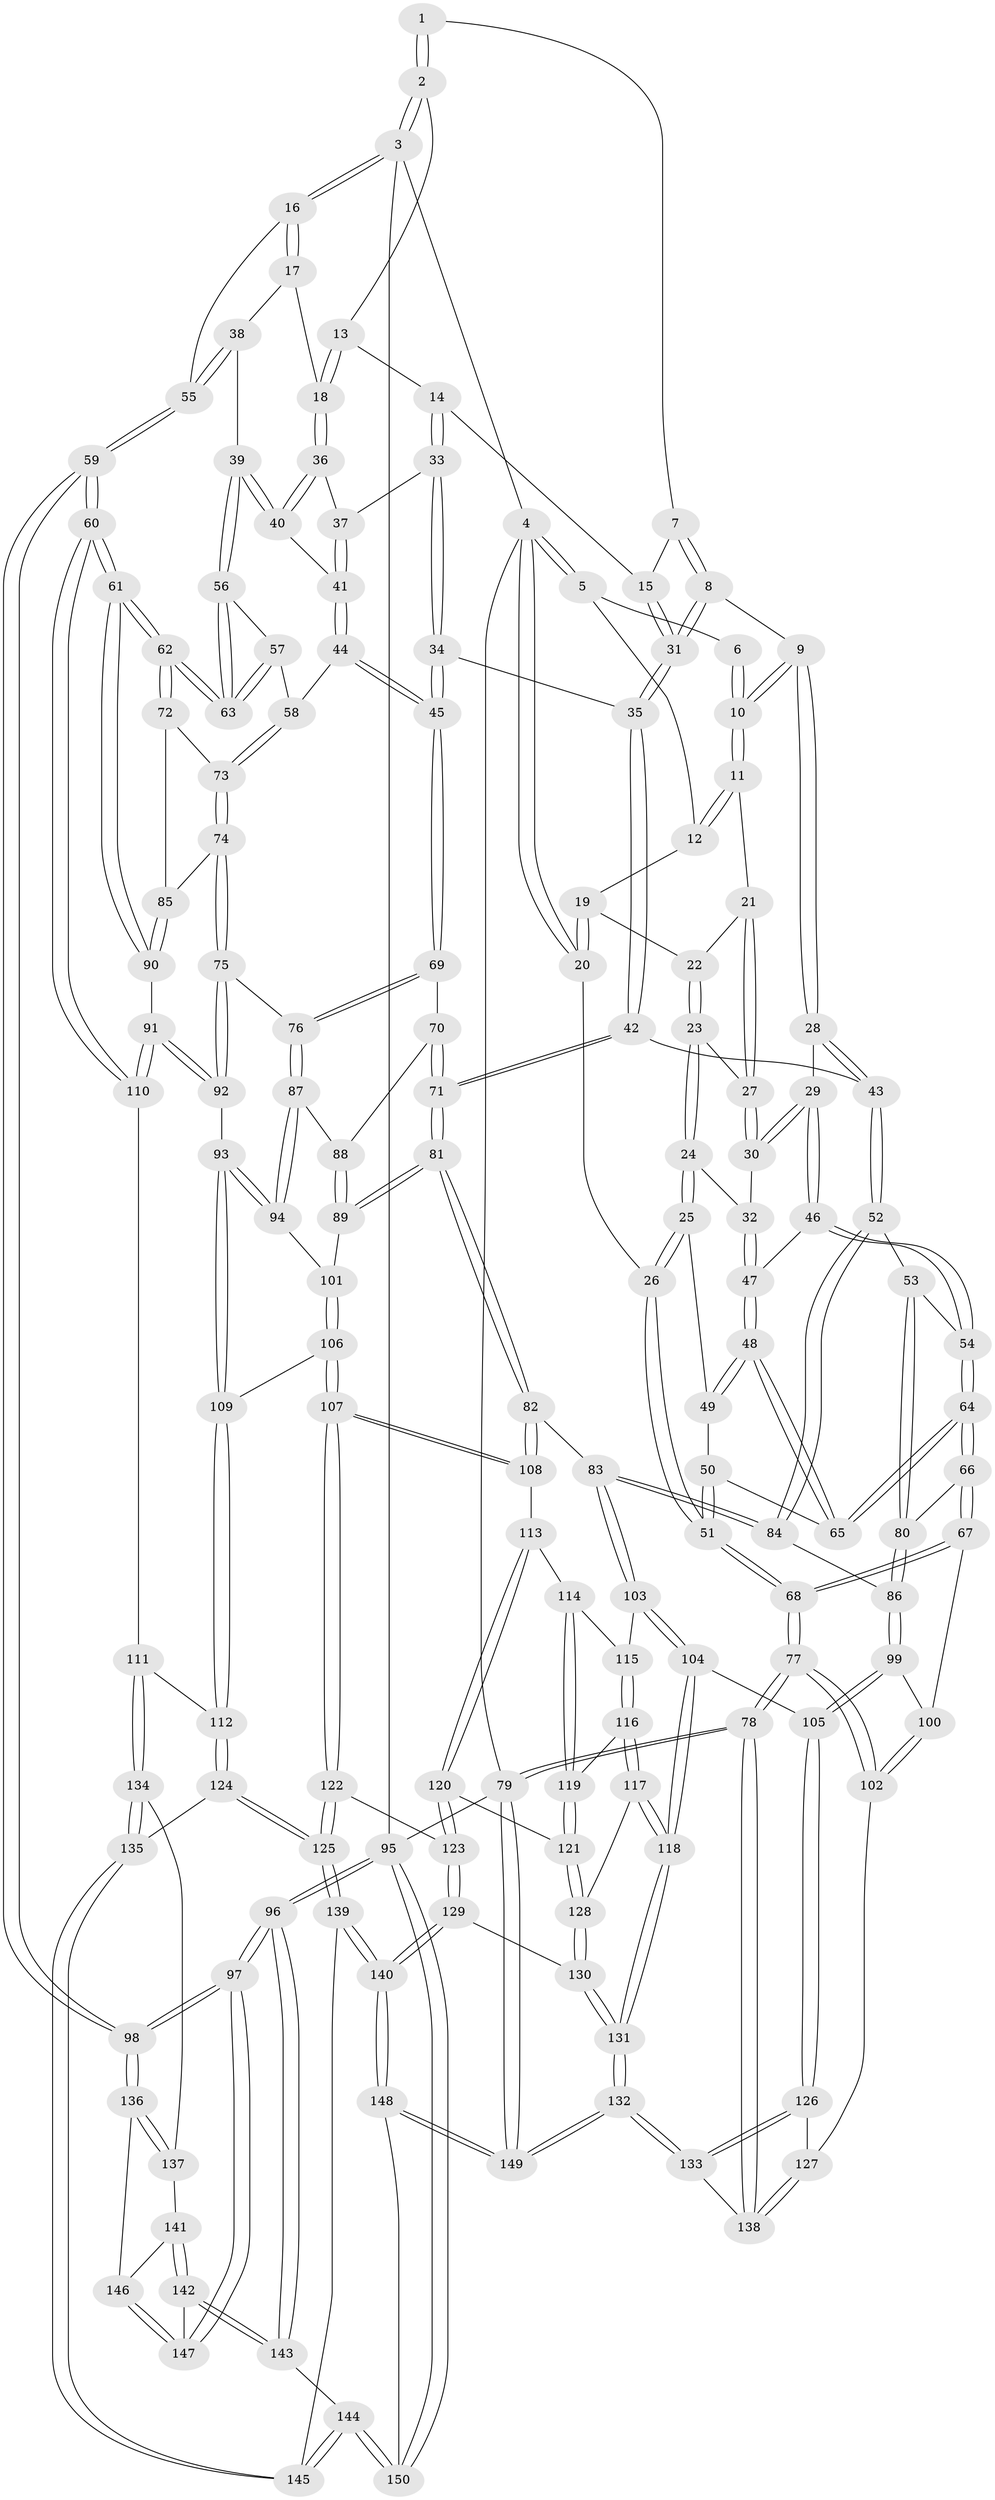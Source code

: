 // Generated by graph-tools (version 1.1) at 2025/17/03/09/25 04:17:17]
// undirected, 150 vertices, 372 edges
graph export_dot {
graph [start="1"]
  node [color=gray90,style=filled];
  1 [pos="+0.6514262388578754+0"];
  2 [pos="+0.9174697771610993+0"];
  3 [pos="+1+0"];
  4 [pos="+0+0"];
  5 [pos="+0.008358837336997294+0"];
  6 [pos="+0.3966055694257579+0"];
  7 [pos="+0.641644009438642+0"];
  8 [pos="+0.4896417464701307+0.15622239558117826"];
  9 [pos="+0.43013838265430504+0.13853507065863874"];
  10 [pos="+0.3813272959309731+0.05015730622315765"];
  11 [pos="+0.29614231720610196+0.07477398769232549"];
  12 [pos="+0.23300851412397008+0.0502070860341502"];
  13 [pos="+0.8581688221897482+0"];
  14 [pos="+0.7498541444732127+0.14444273337529576"];
  15 [pos="+0.6693271505487731+0.08459444327650609"];
  16 [pos="+1+0"];
  17 [pos="+0.8902121425975181+0.1613478325789542"];
  18 [pos="+0.8788058640599743+0.1630876309474753"];
  19 [pos="+0.17791182032806413+0.06506211387417286"];
  20 [pos="+0+0"];
  21 [pos="+0.2856145648211376+0.08525409272053547"];
  22 [pos="+0.1909735323313061+0.09579150708931519"];
  23 [pos="+0.19344608538351019+0.1296572997896417"];
  24 [pos="+0.06027056135307788+0.18317663784374522"];
  25 [pos="+0.0004941872528186281+0.1608094228222879"];
  26 [pos="+0+0"];
  27 [pos="+0.23788111569860995+0.14375390922506145"];
  28 [pos="+0.3340025349305137+0.263485285924592"];
  29 [pos="+0.29585192862711646+0.2631846497067629"];
  30 [pos="+0.2402218764742859+0.17788490763789472"];
  31 [pos="+0.5202315450490601+0.1762067294474653"];
  32 [pos="+0.10158022590577134+0.2116940271917173"];
  33 [pos="+0.7636682256511477+0.17931997788153425"];
  34 [pos="+0.6536313289736788+0.30981848129426875"];
  35 [pos="+0.5923003389331252+0.296452302155066"];
  36 [pos="+0.8462936175773981+0.1851193968442253"];
  37 [pos="+0.8120359552461378+0.18834966206501155"];
  38 [pos="+1+0.255081819887216"];
  39 [pos="+0.9274381747554414+0.3065147882417343"];
  40 [pos="+0.9253282455451881+0.3055005790095605"];
  41 [pos="+0.8322309705769142+0.3253419062537427"];
  42 [pos="+0.47720276679671025+0.3998765325763753"];
  43 [pos="+0.3842285281279509+0.362967095012538"];
  44 [pos="+0.7825766648163096+0.3775289768764143"];
  45 [pos="+0.7058883380943366+0.3817564260323949"];
  46 [pos="+0.21931949326716693+0.30147573804696126"];
  47 [pos="+0.16368680668177674+0.28034527529909514"];
  48 [pos="+0.09218333678384044+0.3715418626867368"];
  49 [pos="+0.03123439021701892+0.25496617881529937"];
  50 [pos="+0.032710400809285195+0.37550394636549406"];
  51 [pos="+0+0.40656780898782696"];
  52 [pos="+0.2998967613320703+0.44474402938541757"];
  53 [pos="+0.2872498502986355+0.44122692304436617"];
  54 [pos="+0.21715153149999272+0.33825467150733773"];
  55 [pos="+1+0.23866129358495075"];
  56 [pos="+0.9271209772607574+0.33488901781443875"];
  57 [pos="+0.8386646094059311+0.3916200476544616"];
  58 [pos="+0.8128979356939254+0.39512541618394964"];
  59 [pos="+1+0.5892836187032602"];
  60 [pos="+1+0.5745084185893577"];
  61 [pos="+1+0.5239689576806164"];
  62 [pos="+0.9777238306949523+0.47225036372530177"];
  63 [pos="+0.9403365582419712+0.4045068763044639"];
  64 [pos="+0.12551977322737187+0.46808313481233804"];
  65 [pos="+0.0885024198209031+0.3885416116856936"];
  66 [pos="+0.12564888064698074+0.47279617915602584"];
  67 [pos="+0.11057519100286108+0.48218155199498147"];
  68 [pos="+0+0.4455310281208255"];
  69 [pos="+0.7051367737271982+0.389110065272955"];
  70 [pos="+0.6755406626218438+0.4435284859498083"];
  71 [pos="+0.48753982433749143+0.496927652271166"];
  72 [pos="+0.8842818431732392+0.4683740382581229"];
  73 [pos="+0.8517210248810346+0.4526461591792345"];
  74 [pos="+0.8002727398156366+0.5031825204101316"];
  75 [pos="+0.7777959652222818+0.5057543569609463"];
  76 [pos="+0.7633861767646112+0.4844761108118321"];
  77 [pos="+0+0.6711621645827487"];
  78 [pos="+0+0.8613356123538036"];
  79 [pos="+0+1"];
  80 [pos="+0.1427444949161345+0.4812061575405531"];
  81 [pos="+0.4823604686761867+0.5404497304160591"];
  82 [pos="+0.46587563614398936+0.5631167067515307"];
  83 [pos="+0.3634905587024693+0.5633901730863128"];
  84 [pos="+0.32672724347660503+0.5365271757432657"];
  85 [pos="+0.844176758115155+0.526064537324059"];
  86 [pos="+0.20740914703303726+0.5676683578605153"];
  87 [pos="+0.6815554258862648+0.5548516100559938"];
  88 [pos="+0.6660097105833783+0.49161669767290617"];
  89 [pos="+0.5421206747726003+0.5477112886245455"];
  90 [pos="+0.8480338976094516+0.5369174909801183"];
  91 [pos="+0.8337887561487086+0.6129592788426249"];
  92 [pos="+0.758664081341023+0.5858820050901552"];
  93 [pos="+0.709564988224444+0.6022643380084521"];
  94 [pos="+0.6884592403587196+0.5886612472554807"];
  95 [pos="+1+1"];
  96 [pos="+1+1"];
  97 [pos="+1+1"];
  98 [pos="+1+0.606643589963309"];
  99 [pos="+0.19381201214724025+0.6607690001378592"];
  100 [pos="+0.06820419240116714+0.5703985062042629"];
  101 [pos="+0.6413213674720649+0.5951003671351172"];
  102 [pos="+0+0.6733243747403007"];
  103 [pos="+0.3202501363619679+0.643046906080311"];
  104 [pos="+0.21672137725992324+0.6922463199131319"];
  105 [pos="+0.19725331709850333+0.6876619155221572"];
  106 [pos="+0.5954523286811146+0.6630820968611728"];
  107 [pos="+0.5610174670481798+0.6918754114624822"];
  108 [pos="+0.47511669029281256+0.6060927311647692"];
  109 [pos="+0.7068208825406924+0.6702931622675008"];
  110 [pos="+0.8464066036117597+0.6248804301003286"];
  111 [pos="+0.8225455877231747+0.7368802517512006"];
  112 [pos="+0.7155695815231248+0.72889292909188"];
  113 [pos="+0.4536087978029797+0.6482185994703471"];
  114 [pos="+0.3717927060164828+0.690337080348366"];
  115 [pos="+0.3344339209523139+0.6634680351692052"];
  116 [pos="+0.33204044673415584+0.7368126234987528"];
  117 [pos="+0.31057725516758644+0.7657161552488757"];
  118 [pos="+0.2927948801319097+0.7678137754694127"];
  119 [pos="+0.37277933638657795+0.7131681495651007"];
  120 [pos="+0.4374732287388685+0.7345569716459764"];
  121 [pos="+0.4049841155706279+0.738229857912152"];
  122 [pos="+0.5681129471443764+0.7189158733845328"];
  123 [pos="+0.465312203224783+0.774466331647411"];
  124 [pos="+0.6500677041358238+0.7922100682509686"];
  125 [pos="+0.6430023354286202+0.7985587240135918"];
  126 [pos="+0.1367065024203501+0.7329845495612323"];
  127 [pos="+0.0032405429660070043+0.6973467848021221"];
  128 [pos="+0.3598958136093297+0.7859436441025675"];
  129 [pos="+0.4569297730027784+0.8575521691330971"];
  130 [pos="+0.40543119810295986+0.8528281940651703"];
  131 [pos="+0.24201103931351645+0.9439149533309635"];
  132 [pos="+0.19454109166866512+1"];
  133 [pos="+0.15037886075944876+0.9087608629057132"];
  134 [pos="+0.8318755141953328+0.7472370129834467"];
  135 [pos="+0.8247308887424192+0.821817931578463"];
  136 [pos="+1+0.6496445061650709"];
  137 [pos="+0.912527486446324+0.7536129847557066"];
  138 [pos="+0.0453285990630006+0.8580523980543614"];
  139 [pos="+0.6376663366488491+0.8436253771046075"];
  140 [pos="+0.5563692884349346+0.9501198660929497"];
  141 [pos="+0.9254136518831203+0.8340666931786045"];
  142 [pos="+0.9057364637174408+0.8921301423696518"];
  143 [pos="+0.868573844972956+0.9167729894132305"];
  144 [pos="+0.8414159657791234+0.929271440318611"];
  145 [pos="+0.8223070934990054+0.902771513670023"];
  146 [pos="+0.9756986807525192+0.8232304294780399"];
  147 [pos="+0.9844303356826495+0.8904904411696029"];
  148 [pos="+0.5500395649466644+1"];
  149 [pos="+0.17250864416767256+1"];
  150 [pos="+0.8027766052004284+1"];
  1 -- 2;
  1 -- 2;
  1 -- 7;
  2 -- 3;
  2 -- 3;
  2 -- 13;
  3 -- 4;
  3 -- 16;
  3 -- 16;
  3 -- 95;
  4 -- 5;
  4 -- 5;
  4 -- 20;
  4 -- 20;
  4 -- 79;
  5 -- 6;
  5 -- 12;
  6 -- 10;
  6 -- 10;
  7 -- 8;
  7 -- 8;
  7 -- 15;
  8 -- 9;
  8 -- 31;
  8 -- 31;
  9 -- 10;
  9 -- 10;
  9 -- 28;
  9 -- 28;
  10 -- 11;
  10 -- 11;
  11 -- 12;
  11 -- 12;
  11 -- 21;
  12 -- 19;
  13 -- 14;
  13 -- 18;
  13 -- 18;
  14 -- 15;
  14 -- 33;
  14 -- 33;
  15 -- 31;
  15 -- 31;
  16 -- 17;
  16 -- 17;
  16 -- 55;
  17 -- 18;
  17 -- 38;
  18 -- 36;
  18 -- 36;
  19 -- 20;
  19 -- 20;
  19 -- 22;
  20 -- 26;
  21 -- 22;
  21 -- 27;
  21 -- 27;
  22 -- 23;
  22 -- 23;
  23 -- 24;
  23 -- 24;
  23 -- 27;
  24 -- 25;
  24 -- 25;
  24 -- 32;
  25 -- 26;
  25 -- 26;
  25 -- 49;
  26 -- 51;
  26 -- 51;
  27 -- 30;
  27 -- 30;
  28 -- 29;
  28 -- 43;
  28 -- 43;
  29 -- 30;
  29 -- 30;
  29 -- 46;
  29 -- 46;
  30 -- 32;
  31 -- 35;
  31 -- 35;
  32 -- 47;
  32 -- 47;
  33 -- 34;
  33 -- 34;
  33 -- 37;
  34 -- 35;
  34 -- 45;
  34 -- 45;
  35 -- 42;
  35 -- 42;
  36 -- 37;
  36 -- 40;
  36 -- 40;
  37 -- 41;
  37 -- 41;
  38 -- 39;
  38 -- 55;
  38 -- 55;
  39 -- 40;
  39 -- 40;
  39 -- 56;
  39 -- 56;
  40 -- 41;
  41 -- 44;
  41 -- 44;
  42 -- 43;
  42 -- 71;
  42 -- 71;
  43 -- 52;
  43 -- 52;
  44 -- 45;
  44 -- 45;
  44 -- 58;
  45 -- 69;
  45 -- 69;
  46 -- 47;
  46 -- 54;
  46 -- 54;
  47 -- 48;
  47 -- 48;
  48 -- 49;
  48 -- 49;
  48 -- 65;
  48 -- 65;
  49 -- 50;
  50 -- 51;
  50 -- 51;
  50 -- 65;
  51 -- 68;
  51 -- 68;
  52 -- 53;
  52 -- 84;
  52 -- 84;
  53 -- 54;
  53 -- 80;
  53 -- 80;
  54 -- 64;
  54 -- 64;
  55 -- 59;
  55 -- 59;
  56 -- 57;
  56 -- 63;
  56 -- 63;
  57 -- 58;
  57 -- 63;
  57 -- 63;
  58 -- 73;
  58 -- 73;
  59 -- 60;
  59 -- 60;
  59 -- 98;
  59 -- 98;
  60 -- 61;
  60 -- 61;
  60 -- 110;
  60 -- 110;
  61 -- 62;
  61 -- 62;
  61 -- 90;
  61 -- 90;
  62 -- 63;
  62 -- 63;
  62 -- 72;
  62 -- 72;
  64 -- 65;
  64 -- 65;
  64 -- 66;
  64 -- 66;
  66 -- 67;
  66 -- 67;
  66 -- 80;
  67 -- 68;
  67 -- 68;
  67 -- 100;
  68 -- 77;
  68 -- 77;
  69 -- 70;
  69 -- 76;
  69 -- 76;
  70 -- 71;
  70 -- 71;
  70 -- 88;
  71 -- 81;
  71 -- 81;
  72 -- 73;
  72 -- 85;
  73 -- 74;
  73 -- 74;
  74 -- 75;
  74 -- 75;
  74 -- 85;
  75 -- 76;
  75 -- 92;
  75 -- 92;
  76 -- 87;
  76 -- 87;
  77 -- 78;
  77 -- 78;
  77 -- 102;
  77 -- 102;
  78 -- 79;
  78 -- 79;
  78 -- 138;
  78 -- 138;
  79 -- 149;
  79 -- 149;
  79 -- 95;
  80 -- 86;
  80 -- 86;
  81 -- 82;
  81 -- 82;
  81 -- 89;
  81 -- 89;
  82 -- 83;
  82 -- 108;
  82 -- 108;
  83 -- 84;
  83 -- 84;
  83 -- 103;
  83 -- 103;
  84 -- 86;
  85 -- 90;
  85 -- 90;
  86 -- 99;
  86 -- 99;
  87 -- 88;
  87 -- 94;
  87 -- 94;
  88 -- 89;
  88 -- 89;
  89 -- 101;
  90 -- 91;
  91 -- 92;
  91 -- 92;
  91 -- 110;
  91 -- 110;
  92 -- 93;
  93 -- 94;
  93 -- 94;
  93 -- 109;
  93 -- 109;
  94 -- 101;
  95 -- 96;
  95 -- 96;
  95 -- 150;
  95 -- 150;
  96 -- 97;
  96 -- 97;
  96 -- 143;
  96 -- 143;
  97 -- 98;
  97 -- 98;
  97 -- 147;
  97 -- 147;
  98 -- 136;
  98 -- 136;
  99 -- 100;
  99 -- 105;
  99 -- 105;
  100 -- 102;
  100 -- 102;
  101 -- 106;
  101 -- 106;
  102 -- 127;
  103 -- 104;
  103 -- 104;
  103 -- 115;
  104 -- 105;
  104 -- 118;
  104 -- 118;
  105 -- 126;
  105 -- 126;
  106 -- 107;
  106 -- 107;
  106 -- 109;
  107 -- 108;
  107 -- 108;
  107 -- 122;
  107 -- 122;
  108 -- 113;
  109 -- 112;
  109 -- 112;
  110 -- 111;
  111 -- 112;
  111 -- 134;
  111 -- 134;
  112 -- 124;
  112 -- 124;
  113 -- 114;
  113 -- 120;
  113 -- 120;
  114 -- 115;
  114 -- 119;
  114 -- 119;
  115 -- 116;
  115 -- 116;
  116 -- 117;
  116 -- 117;
  116 -- 119;
  117 -- 118;
  117 -- 118;
  117 -- 128;
  118 -- 131;
  118 -- 131;
  119 -- 121;
  119 -- 121;
  120 -- 121;
  120 -- 123;
  120 -- 123;
  121 -- 128;
  121 -- 128;
  122 -- 123;
  122 -- 125;
  122 -- 125;
  123 -- 129;
  123 -- 129;
  124 -- 125;
  124 -- 125;
  124 -- 135;
  125 -- 139;
  125 -- 139;
  126 -- 127;
  126 -- 133;
  126 -- 133;
  127 -- 138;
  127 -- 138;
  128 -- 130;
  128 -- 130;
  129 -- 130;
  129 -- 140;
  129 -- 140;
  130 -- 131;
  130 -- 131;
  131 -- 132;
  131 -- 132;
  132 -- 133;
  132 -- 133;
  132 -- 149;
  132 -- 149;
  133 -- 138;
  134 -- 135;
  134 -- 135;
  134 -- 137;
  135 -- 145;
  135 -- 145;
  136 -- 137;
  136 -- 137;
  136 -- 146;
  137 -- 141;
  139 -- 140;
  139 -- 140;
  139 -- 145;
  140 -- 148;
  140 -- 148;
  141 -- 142;
  141 -- 142;
  141 -- 146;
  142 -- 143;
  142 -- 143;
  142 -- 147;
  143 -- 144;
  144 -- 145;
  144 -- 145;
  144 -- 150;
  144 -- 150;
  146 -- 147;
  146 -- 147;
  148 -- 149;
  148 -- 149;
  148 -- 150;
}
